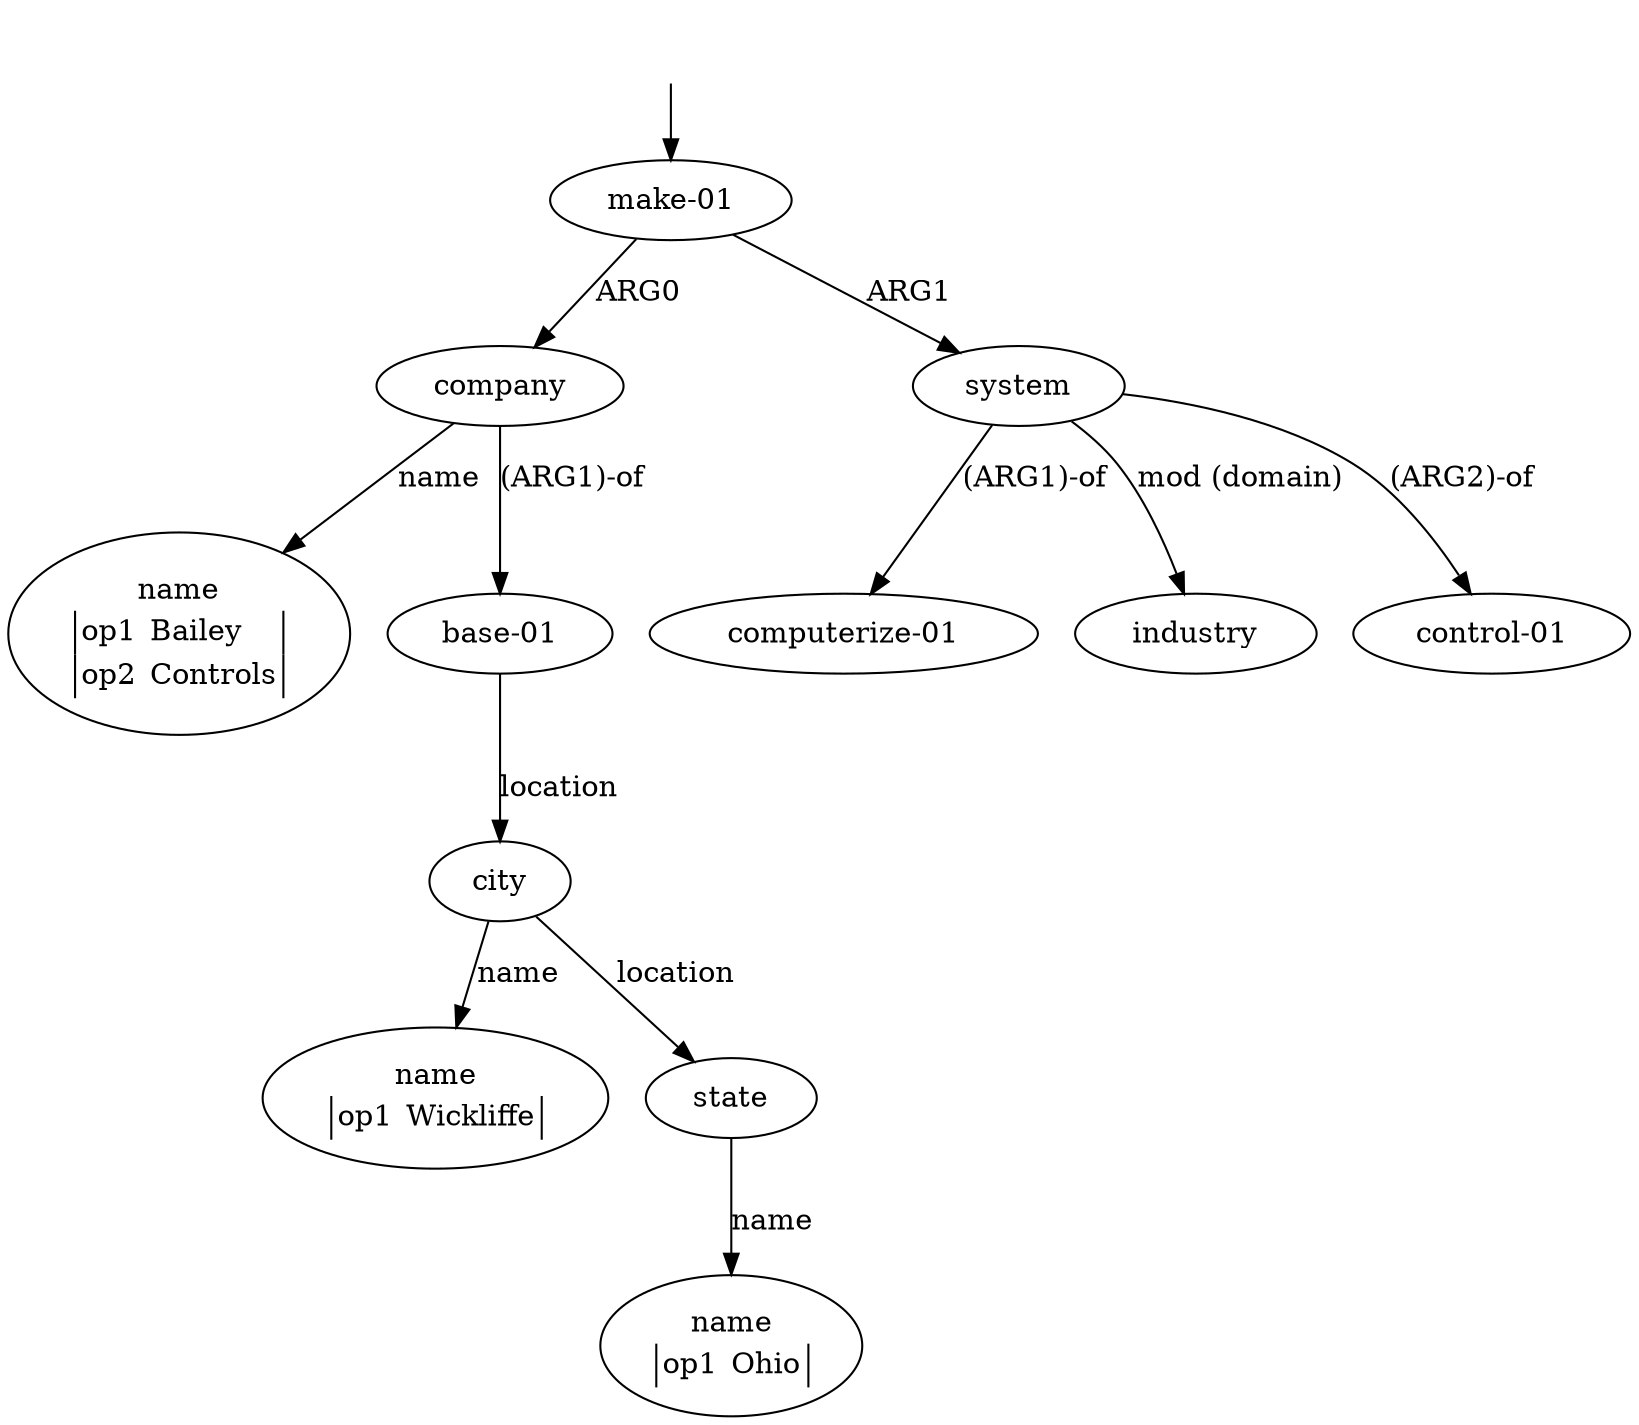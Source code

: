 digraph "20007003" {
  top [ style=invis ];
  top -> 0;
  0 [ label=<<table align="center" border="0" cellspacing="0"><tr><td colspan="2">make-01</td></tr></table>> ];
  1 [ label=<<table align="center" border="0" cellspacing="0"><tr><td colspan="2">company</td></tr></table>> ];
  2 [ label=<<table align="center" border="0" cellspacing="0"><tr><td colspan="2">name</td></tr><tr><td sides="l" border="1" align="left">op1</td><td sides="r" border="1" align="left">Bailey</td></tr><tr><td sides="l" border="1" align="left">op2</td><td sides="r" border="1" align="left">Controls</td></tr></table>> ];
  3 [ label=<<table align="center" border="0" cellspacing="0"><tr><td colspan="2">base-01</td></tr></table>> ];
  4 [ label=<<table align="center" border="0" cellspacing="0"><tr><td colspan="2">city</td></tr></table>> ];
  5 [ label=<<table align="center" border="0" cellspacing="0"><tr><td colspan="2">name</td></tr><tr><td sides="l" border="1" align="left">op1</td><td sides="r" border="1" align="left">Wickliffe</td></tr></table>> ];
  6 [ label=<<table align="center" border="0" cellspacing="0"><tr><td colspan="2">state</td></tr></table>> ];
  7 [ label=<<table align="center" border="0" cellspacing="0"><tr><td colspan="2">name</td></tr><tr><td sides="l" border="1" align="left">op1</td><td sides="r" border="1" align="left">Ohio</td></tr></table>> ];
  8 [ label=<<table align="center" border="0" cellspacing="0"><tr><td colspan="2">system</td></tr></table>> ];
  9 [ label=<<table align="center" border="0" cellspacing="0"><tr><td colspan="2">computerize-01</td></tr></table>> ];
  10 [ label=<<table align="center" border="0" cellspacing="0"><tr><td colspan="2">industry</td></tr></table>> ];
  11 [ label=<<table align="center" border="0" cellspacing="0"><tr><td colspan="2">control-01</td></tr></table>> ];
  0 -> 1 [ label="ARG0" ];
  1 -> 3 [ label="(ARG1)-of" ];
  8 -> 10 [ label="mod (domain)" ];
  0 -> 8 [ label="ARG1" ];
  8 -> 11 [ label="(ARG2)-of" ];
  1 -> 2 [ label="name" ];
  8 -> 9 [ label="(ARG1)-of" ];
  4 -> 5 [ label="name" ];
  4 -> 6 [ label="location" ];
  3 -> 4 [ label="location" ];
  6 -> 7 [ label="name" ];
}

